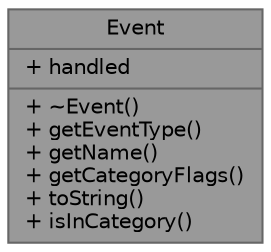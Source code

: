 digraph "Event"
{
 // LATEX_PDF_SIZE
  bgcolor="transparent";
  edge [fontname=Helvetica,fontsize=10,labelfontname=Helvetica,labelfontsize=10];
  node [fontname=Helvetica,fontsize=10,shape=box,height=0.2,width=0.4];
  Node1 [shape=record,label="{Event\n|+ handled\l|+ ~Event()\l+ getEventType()\l+ getName()\l+ getCategoryFlags()\l+ toString()\l+ isInCategory()\l}",height=0.2,width=0.4,color="gray40", fillcolor="grey60", style="filled", fontcolor="black",tooltip=" "];
}
